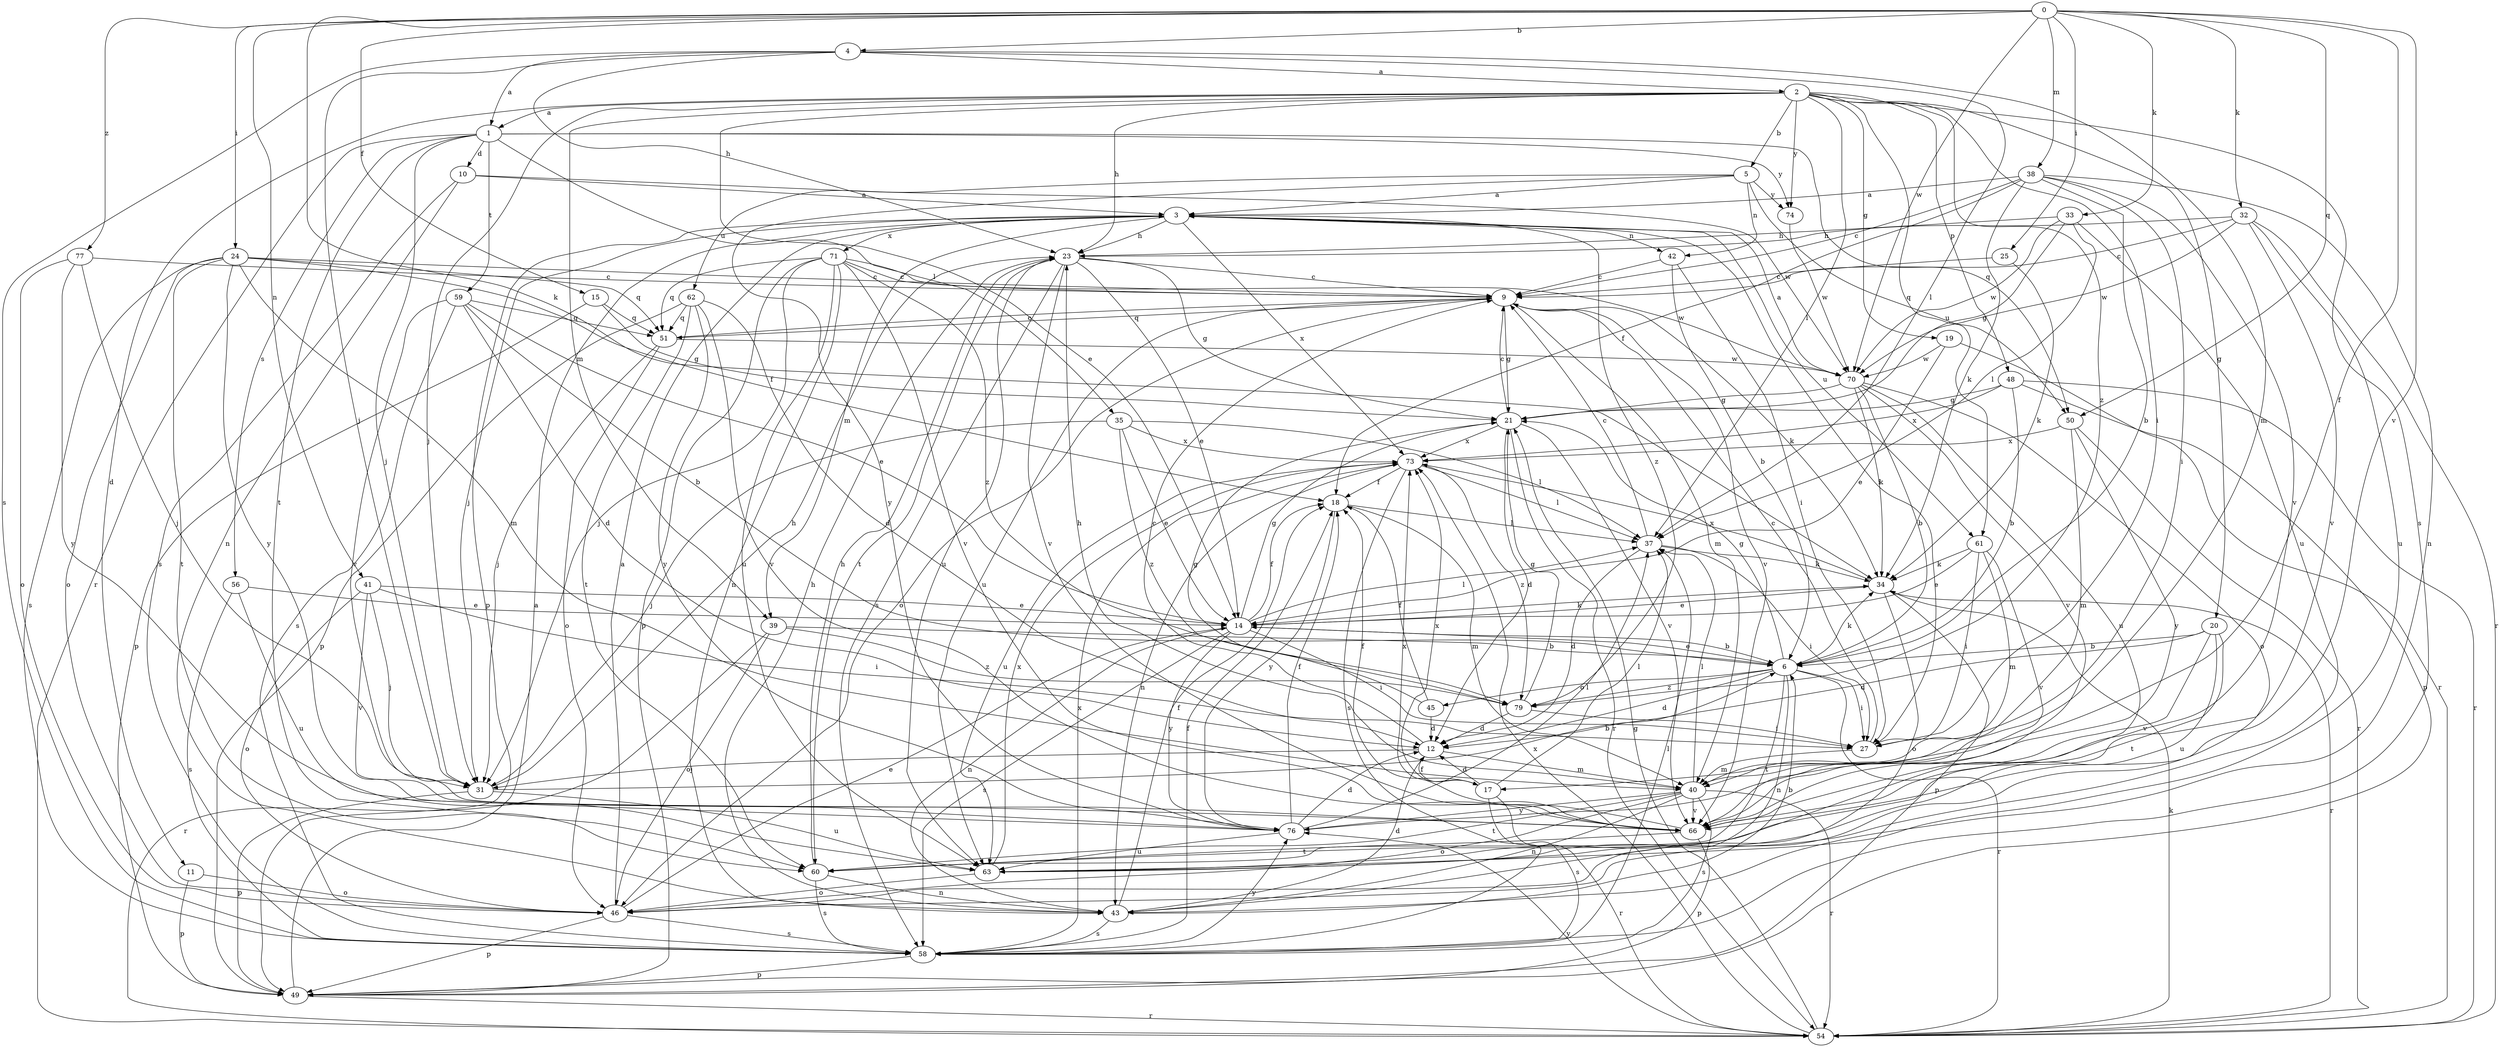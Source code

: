 strict digraph  {
0;
1;
2;
3;
4;
5;
6;
9;
10;
11;
12;
14;
15;
17;
18;
19;
20;
21;
23;
24;
25;
27;
31;
32;
33;
34;
35;
37;
38;
39;
40;
41;
42;
43;
45;
46;
48;
49;
50;
51;
54;
56;
58;
59;
60;
61;
62;
63;
66;
70;
71;
73;
74;
76;
77;
79;
0 -> 4  [label=b];
0 -> 15  [label=f];
0 -> 17  [label=f];
0 -> 24  [label=i];
0 -> 25  [label=i];
0 -> 32  [label=k];
0 -> 33  [label=k];
0 -> 34  [label=k];
0 -> 38  [label=m];
0 -> 41  [label=n];
0 -> 50  [label=q];
0 -> 66  [label=v];
0 -> 70  [label=w];
0 -> 77  [label=z];
1 -> 10  [label=d];
1 -> 31  [label=j];
1 -> 35  [label=l];
1 -> 50  [label=q];
1 -> 54  [label=r];
1 -> 56  [label=s];
1 -> 59  [label=t];
1 -> 60  [label=t];
1 -> 74  [label=y];
2 -> 1  [label=a];
2 -> 5  [label=b];
2 -> 11  [label=d];
2 -> 14  [label=e];
2 -> 19  [label=g];
2 -> 20  [label=g];
2 -> 23  [label=h];
2 -> 27  [label=i];
2 -> 31  [label=j];
2 -> 37  [label=l];
2 -> 39  [label=m];
2 -> 48  [label=p];
2 -> 58  [label=s];
2 -> 61  [label=u];
2 -> 74  [label=y];
2 -> 79  [label=z];
3 -> 23  [label=h];
3 -> 27  [label=i];
3 -> 31  [label=j];
3 -> 39  [label=m];
3 -> 42  [label=n];
3 -> 49  [label=p];
3 -> 61  [label=u];
3 -> 71  [label=x];
3 -> 73  [label=x];
3 -> 79  [label=z];
4 -> 1  [label=a];
4 -> 2  [label=a];
4 -> 23  [label=h];
4 -> 31  [label=j];
4 -> 37  [label=l];
4 -> 40  [label=m];
4 -> 58  [label=s];
5 -> 3  [label=a];
5 -> 42  [label=n];
5 -> 50  [label=q];
5 -> 62  [label=u];
5 -> 74  [label=y];
5 -> 76  [label=y];
6 -> 12  [label=d];
6 -> 14  [label=e];
6 -> 21  [label=g];
6 -> 27  [label=i];
6 -> 34  [label=k];
6 -> 43  [label=n];
6 -> 45  [label=o];
6 -> 54  [label=r];
6 -> 60  [label=t];
6 -> 79  [label=z];
9 -> 21  [label=g];
9 -> 34  [label=k];
9 -> 40  [label=m];
9 -> 46  [label=o];
9 -> 51  [label=q];
9 -> 63  [label=u];
9 -> 66  [label=v];
10 -> 3  [label=a];
10 -> 43  [label=n];
10 -> 58  [label=s];
10 -> 70  [label=w];
11 -> 46  [label=o];
11 -> 49  [label=p];
12 -> 9  [label=c];
12 -> 17  [label=f];
12 -> 31  [label=j];
12 -> 40  [label=m];
14 -> 6  [label=b];
14 -> 18  [label=f];
14 -> 21  [label=g];
14 -> 27  [label=i];
14 -> 34  [label=k];
14 -> 37  [label=l];
14 -> 43  [label=n];
14 -> 58  [label=s];
14 -> 76  [label=y];
15 -> 21  [label=g];
15 -> 49  [label=p];
15 -> 51  [label=q];
17 -> 12  [label=d];
17 -> 18  [label=f];
17 -> 37  [label=l];
17 -> 54  [label=r];
17 -> 58  [label=s];
17 -> 73  [label=x];
18 -> 37  [label=l];
18 -> 40  [label=m];
18 -> 76  [label=y];
19 -> 14  [label=e];
19 -> 54  [label=r];
19 -> 70  [label=w];
20 -> 6  [label=b];
20 -> 12  [label=d];
20 -> 60  [label=t];
20 -> 63  [label=u];
20 -> 66  [label=v];
21 -> 9  [label=c];
21 -> 12  [label=d];
21 -> 54  [label=r];
21 -> 66  [label=v];
21 -> 73  [label=x];
23 -> 9  [label=c];
23 -> 14  [label=e];
23 -> 21  [label=g];
23 -> 58  [label=s];
23 -> 60  [label=t];
23 -> 63  [label=u];
23 -> 66  [label=v];
24 -> 9  [label=c];
24 -> 18  [label=f];
24 -> 40  [label=m];
24 -> 46  [label=o];
24 -> 51  [label=q];
24 -> 58  [label=s];
24 -> 60  [label=t];
24 -> 76  [label=y];
25 -> 9  [label=c];
25 -> 34  [label=k];
27 -> 9  [label=c];
27 -> 40  [label=m];
31 -> 6  [label=b];
31 -> 23  [label=h];
31 -> 49  [label=p];
31 -> 63  [label=u];
32 -> 9  [label=c];
32 -> 23  [label=h];
32 -> 54  [label=r];
32 -> 63  [label=u];
32 -> 66  [label=v];
32 -> 70  [label=w];
33 -> 21  [label=g];
33 -> 23  [label=h];
33 -> 37  [label=l];
33 -> 63  [label=u];
33 -> 70  [label=w];
34 -> 14  [label=e];
34 -> 46  [label=o];
34 -> 49  [label=p];
34 -> 54  [label=r];
34 -> 73  [label=x];
35 -> 14  [label=e];
35 -> 31  [label=j];
35 -> 37  [label=l];
35 -> 73  [label=x];
35 -> 79  [label=z];
37 -> 9  [label=c];
37 -> 12  [label=d];
37 -> 27  [label=i];
37 -> 34  [label=k];
38 -> 3  [label=a];
38 -> 6  [label=b];
38 -> 9  [label=c];
38 -> 18  [label=f];
38 -> 27  [label=i];
38 -> 34  [label=k];
38 -> 43  [label=n];
38 -> 66  [label=v];
39 -> 6  [label=b];
39 -> 46  [label=o];
39 -> 54  [label=r];
39 -> 79  [label=z];
40 -> 23  [label=h];
40 -> 37  [label=l];
40 -> 43  [label=n];
40 -> 46  [label=o];
40 -> 54  [label=r];
40 -> 58  [label=s];
40 -> 60  [label=t];
40 -> 66  [label=v];
40 -> 76  [label=y];
41 -> 14  [label=e];
41 -> 27  [label=i];
41 -> 31  [label=j];
41 -> 46  [label=o];
41 -> 66  [label=v];
42 -> 6  [label=b];
42 -> 9  [label=c];
42 -> 27  [label=i];
43 -> 6  [label=b];
43 -> 12  [label=d];
43 -> 18  [label=f];
43 -> 23  [label=h];
43 -> 58  [label=s];
45 -> 12  [label=d];
45 -> 18  [label=f];
45 -> 21  [label=g];
46 -> 3  [label=a];
46 -> 14  [label=e];
46 -> 49  [label=p];
46 -> 58  [label=s];
48 -> 6  [label=b];
48 -> 21  [label=g];
48 -> 49  [label=p];
48 -> 54  [label=r];
48 -> 73  [label=x];
49 -> 3  [label=a];
49 -> 54  [label=r];
50 -> 40  [label=m];
50 -> 54  [label=r];
50 -> 73  [label=x];
50 -> 76  [label=y];
51 -> 9  [label=c];
51 -> 31  [label=j];
51 -> 46  [label=o];
51 -> 70  [label=w];
54 -> 21  [label=g];
54 -> 34  [label=k];
54 -> 73  [label=x];
54 -> 76  [label=y];
56 -> 14  [label=e];
56 -> 58  [label=s];
56 -> 63  [label=u];
58 -> 18  [label=f];
58 -> 37  [label=l];
58 -> 49  [label=p];
58 -> 73  [label=x];
58 -> 76  [label=y];
59 -> 6  [label=b];
59 -> 12  [label=d];
59 -> 14  [label=e];
59 -> 51  [label=q];
59 -> 58  [label=s];
59 -> 66  [label=v];
60 -> 23  [label=h];
60 -> 43  [label=n];
60 -> 58  [label=s];
61 -> 14  [label=e];
61 -> 27  [label=i];
61 -> 34  [label=k];
61 -> 40  [label=m];
61 -> 66  [label=v];
62 -> 12  [label=d];
62 -> 49  [label=p];
62 -> 51  [label=q];
62 -> 60  [label=t];
62 -> 66  [label=v];
62 -> 76  [label=y];
63 -> 46  [label=o];
63 -> 73  [label=x];
66 -> 49  [label=p];
66 -> 60  [label=t];
66 -> 73  [label=x];
70 -> 3  [label=a];
70 -> 6  [label=b];
70 -> 21  [label=g];
70 -> 34  [label=k];
70 -> 46  [label=o];
70 -> 63  [label=u];
70 -> 66  [label=v];
71 -> 9  [label=c];
71 -> 31  [label=j];
71 -> 43  [label=n];
71 -> 49  [label=p];
71 -> 51  [label=q];
71 -> 63  [label=u];
71 -> 66  [label=v];
71 -> 70  [label=w];
71 -> 79  [label=z];
73 -> 18  [label=f];
73 -> 37  [label=l];
73 -> 43  [label=n];
73 -> 58  [label=s];
73 -> 63  [label=u];
73 -> 79  [label=z];
74 -> 70  [label=w];
76 -> 12  [label=d];
76 -> 18  [label=f];
76 -> 37  [label=l];
76 -> 63  [label=u];
77 -> 9  [label=c];
77 -> 31  [label=j];
77 -> 46  [label=o];
77 -> 76  [label=y];
79 -> 12  [label=d];
79 -> 21  [label=g];
79 -> 27  [label=i];
}
